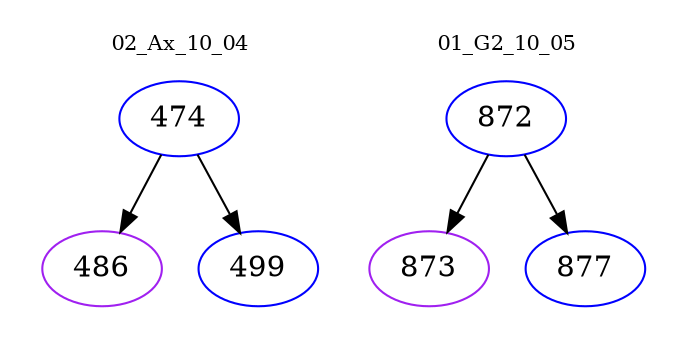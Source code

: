digraph{
subgraph cluster_0 {
color = white
label = "02_Ax_10_04";
fontsize=10;
T0_474 [label="474", color="blue"]
T0_474 -> T0_486 [color="black"]
T0_486 [label="486", color="purple"]
T0_474 -> T0_499 [color="black"]
T0_499 [label="499", color="blue"]
}
subgraph cluster_1 {
color = white
label = "01_G2_10_05";
fontsize=10;
T1_872 [label="872", color="blue"]
T1_872 -> T1_873 [color="black"]
T1_873 [label="873", color="purple"]
T1_872 -> T1_877 [color="black"]
T1_877 [label="877", color="blue"]
}
}
